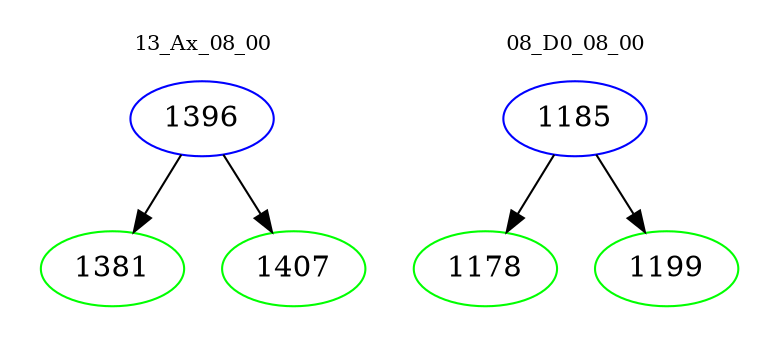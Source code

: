 digraph{
subgraph cluster_0 {
color = white
label = "13_Ax_08_00";
fontsize=10;
T0_1396 [label="1396", color="blue"]
T0_1396 -> T0_1381 [color="black"]
T0_1381 [label="1381", color="green"]
T0_1396 -> T0_1407 [color="black"]
T0_1407 [label="1407", color="green"]
}
subgraph cluster_1 {
color = white
label = "08_D0_08_00";
fontsize=10;
T1_1185 [label="1185", color="blue"]
T1_1185 -> T1_1178 [color="black"]
T1_1178 [label="1178", color="green"]
T1_1185 -> T1_1199 [color="black"]
T1_1199 [label="1199", color="green"]
}
}
